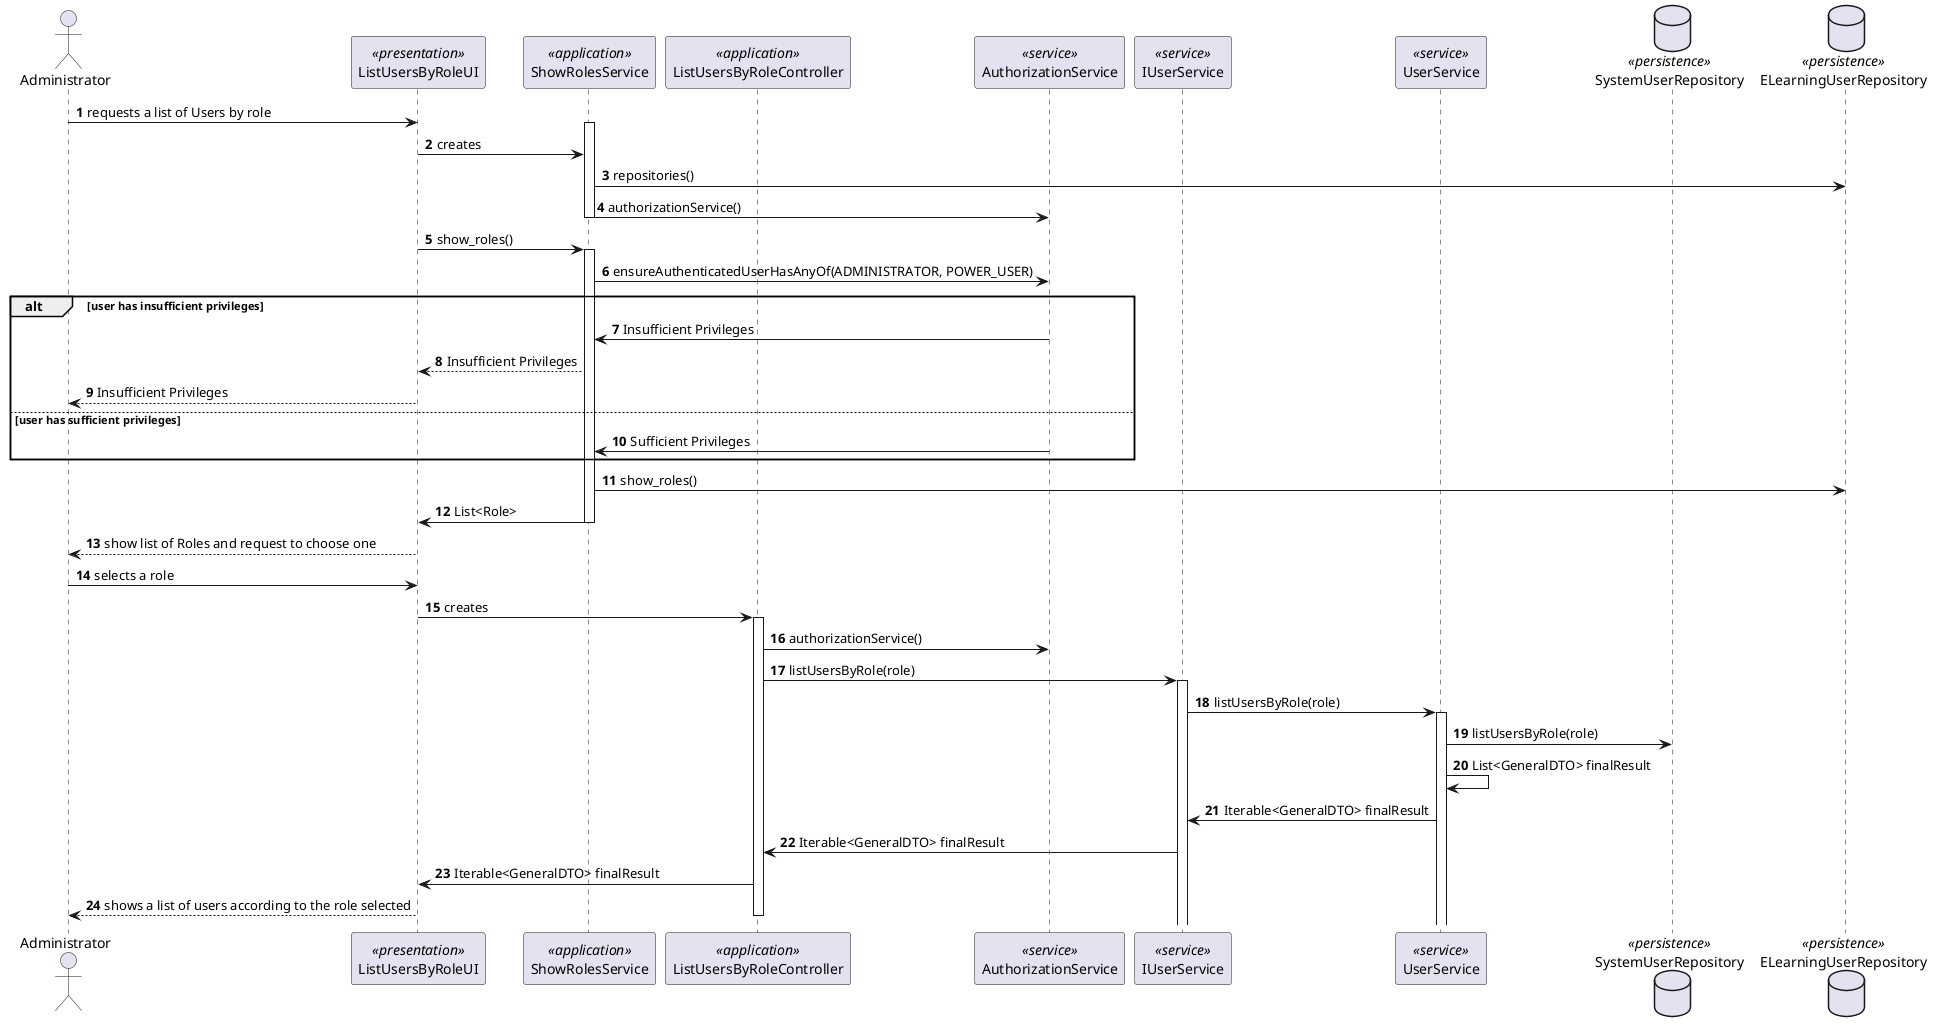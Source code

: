 @startuml
'https://plantuml.com/sequence-diagram
autonumber

actor Administrator as admin
participant ListUsersByRoleUI as ui <<presentation>>
participant ShowRolesService as sr_ctrl <<application>>
participant ListUsersByRoleController as lu_ctrl <<application>>
participant AuthorizationService as authz <<service>>
participant IUserService as us <<service>>
participant UserService as us1 <<service>>

database SystemUserRepository as repo1 <<persistence>>
database ELearningUserRepository as repo <<persistence>>
admin -> ui  : requests a list of Users by role
activate sr_ctrl
ui-> sr_ctrl: creates
sr_ctrl -> repo : repositories()
sr_ctrl -> authz: authorizationService()
deactivate sr_ctrl

ui -> sr_ctrl: show_roles()

activate sr_ctrl
sr_ctrl -> authz : ensureAuthenticatedUserHasAnyOf(ADMINISTRATOR, POWER_USER)

alt user has insufficient privileges
    authz -> sr_ctrl : Insufficient Privileges
    sr_ctrl --> ui : Insufficient Privileges
    ui --> admin : Insufficient Privileges
else user has sufficient privileges
    authz -> sr_ctrl : Sufficient Privileges
end
    sr_ctrl -> repo : show_roles()
    sr_ctrl -> ui : List<Role>

deactivate sr_ctrl
ui--> admin : show list of Roles and request to choose one
admin->ui : selects a role

ui->lu_ctrl: creates
activate lu_ctrl
lu_ctrl -> authz: authorizationService()
lu_ctrl -> us: listUsersByRole(role)
activate us
us -> us1: listUsersByRole(role)
activate us1
us1 -> repo1 : listUsersByRole(role)
us1 -> us1 : List<GeneralDTO> finalResult
us1 -> us : Iterable<GeneralDTO> finalResult
us -> lu_ctrl : Iterable<GeneralDTO> finalResult
lu_ctrl -> ui : Iterable<GeneralDTO> finalResult
ui --> admin: shows a list of users according to the role selected
deactivate lu_ctrl

@enduml